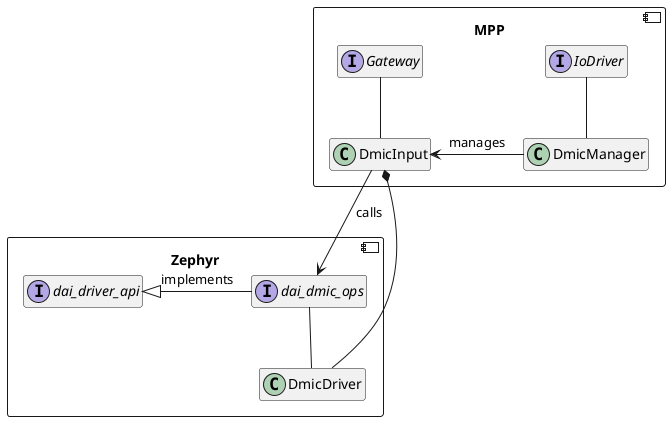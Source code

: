 @startuml

hide methods
hide attributes

component Zephyr {
	class DmicDriver
	interface dai_dmic_ops
	interface dai_driver_api
}

component MPP {
	interface Gateway

	interface IoDriver
	class DmicManager
	class DmicInput
}

DmicDriver -up- dai_dmic_ops

dai_dmic_ops -left-|> dai_driver_api : implements

DmicManager -up- IoDriver
DmicManager -left-> DmicInput : manages
DmicInput -up- Gateway
DmicInput -down-> dai_dmic_ops : calls
DmicDriver --* DmicInput

@enduml
